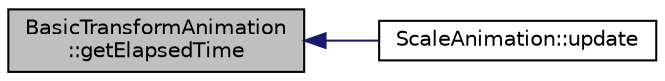 digraph "BasicTransformAnimation::getElapsedTime"
{
  edge [fontname="Helvetica",fontsize="10",labelfontname="Helvetica",labelfontsize="10"];
  node [fontname="Helvetica",fontsize="10",shape=record];
  rankdir="LR";
  Node1 [label="BasicTransformAnimation\l::getElapsedTime",height=0.2,width=0.4,color="black", fillcolor="grey75", style="filled", fontcolor="black"];
  Node1 -> Node2 [dir="back",color="midnightblue",fontsize="10",style="solid"];
  Node2 [label="ScaleAnimation::update",height=0.2,width=0.4,color="black", fillcolor="white", style="filled",URL="$class_scale_animation.html#aaebd2e003860789ed140d42bd87e68bb"];
}
